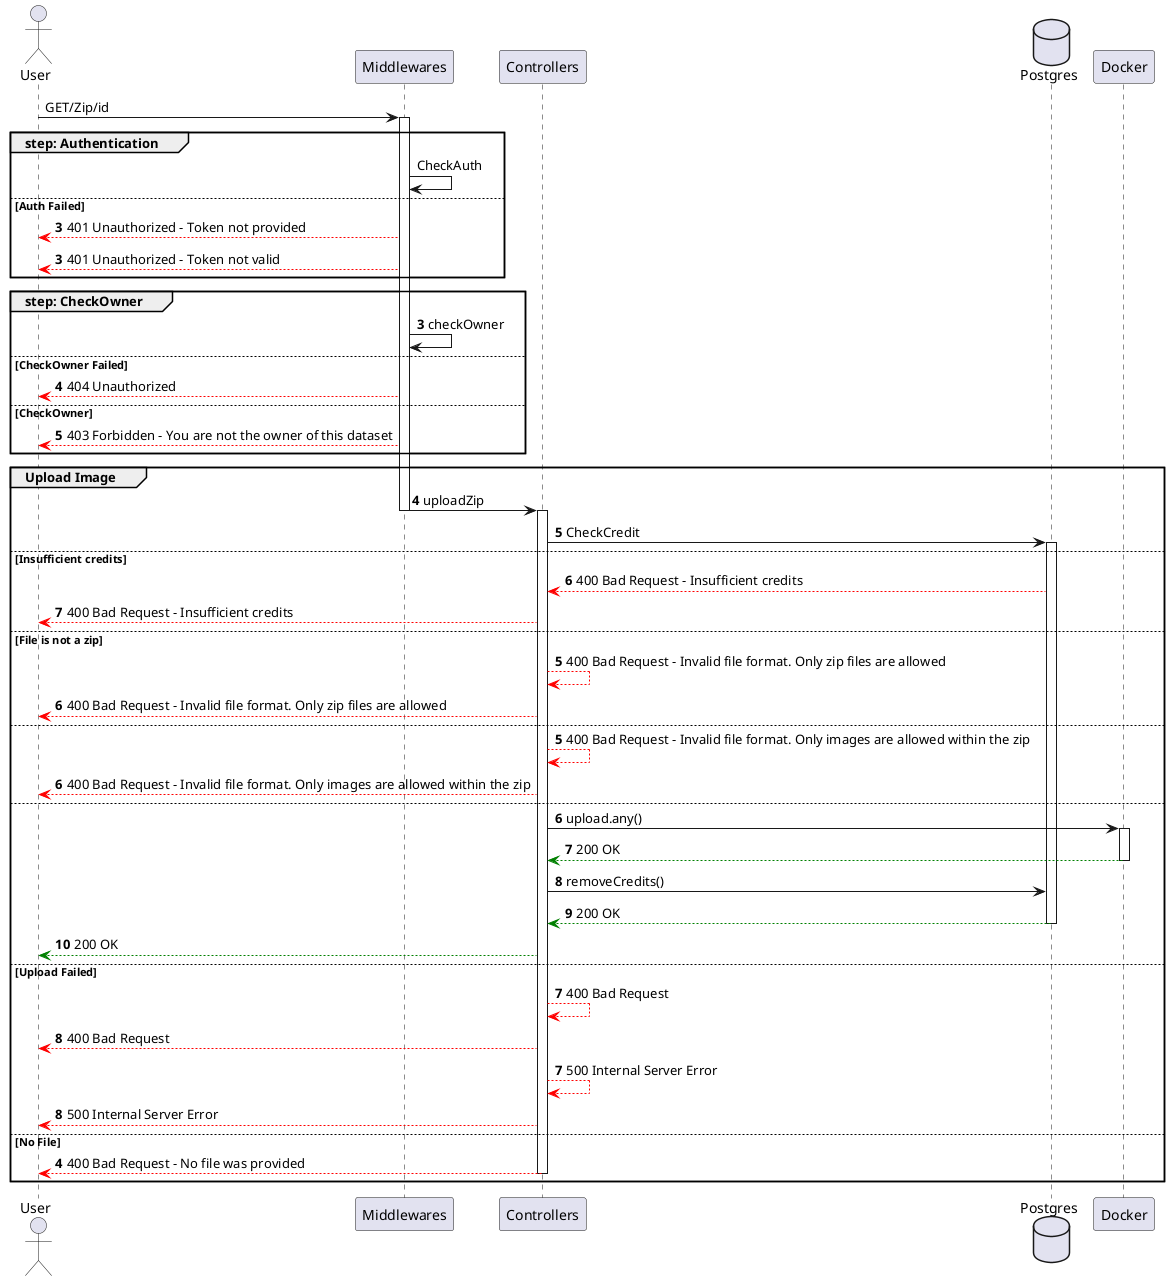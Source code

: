 @startuml

actor User

participant Middlewares
participant Controllers
database Postgres
participant Docker 

User -> Middlewares ++: GET/Zip/id
group step: Authentication
    Middlewares -> Middlewares : CheckAuth
else Auth Failed
    autonumber 3
    Middlewares --[#red]> User : 401 Unauthorized - Token not provided
    autonumber 3
    Middlewares --[#red]> User : 401 Unauthorized - Token not valid
end
group step: CheckOwner 
    autonumber 3
    Middlewares -> Middlewares : checkOwner 
else CheckOwner Failed
autonumber 4
    Middlewares --[#red]> User : 404 Unauthorized
else CheckOwner 
    Middlewares --[#red]> User : 403 Forbidden - You are not the owner of this dataset
end
group Upload Image
    autonumber 4
    Middlewares -> Controllers --++: uploadZip
    Controllers -> Postgres++: CheckCredit
else Insufficient credits
    autonumber 6
    Postgres --[#red]> Controllers: 400 Bad Request - Insufficient credits
    Controllers --[#red]> User: 400 Bad Request - Insufficient credits
else File is not a zip
    autonumber 5
    Controllers --[#red]> Controllers: 400 Bad Request - Invalid file format. Only zip files are allowed
    Controllers --[#red]> User: 400 Bad Request - Invalid file format. Only zip files are allowed
else 
    autonumber 5
    Controllers --[#red]> Controllers: 400 Bad Request - Invalid file format. Only images are allowed within the zip
    Controllers --[#red]> User: 400 Bad Request - Invalid file format. Only images are allowed within the zip
else
    autonumber 6
    Controllers -> Docker++: upload.any()
    Docker --[#green]> Controllers--: 200 OK
    Controllers -> Postgres: removeCredits()
    Postgres --[#green]> Controllers--: 200 OK
    Controllers --[#green]> User: 200 OK
else Upload Failed
    autonumber 7
    Controllers --[#red]> Controllers: 400 Bad Request
    Controllers --[#red]> User: 400 Bad Request
    autonumber 7
    Controllers --[#red]> Controllers: 500 Internal Server Error
    Controllers --[#red]> User: 500 Internal Server Error
else No File
    autonumber 4
    Controllers --[#red]> User --: 400 Bad Request - No file was provided
end

@enduml